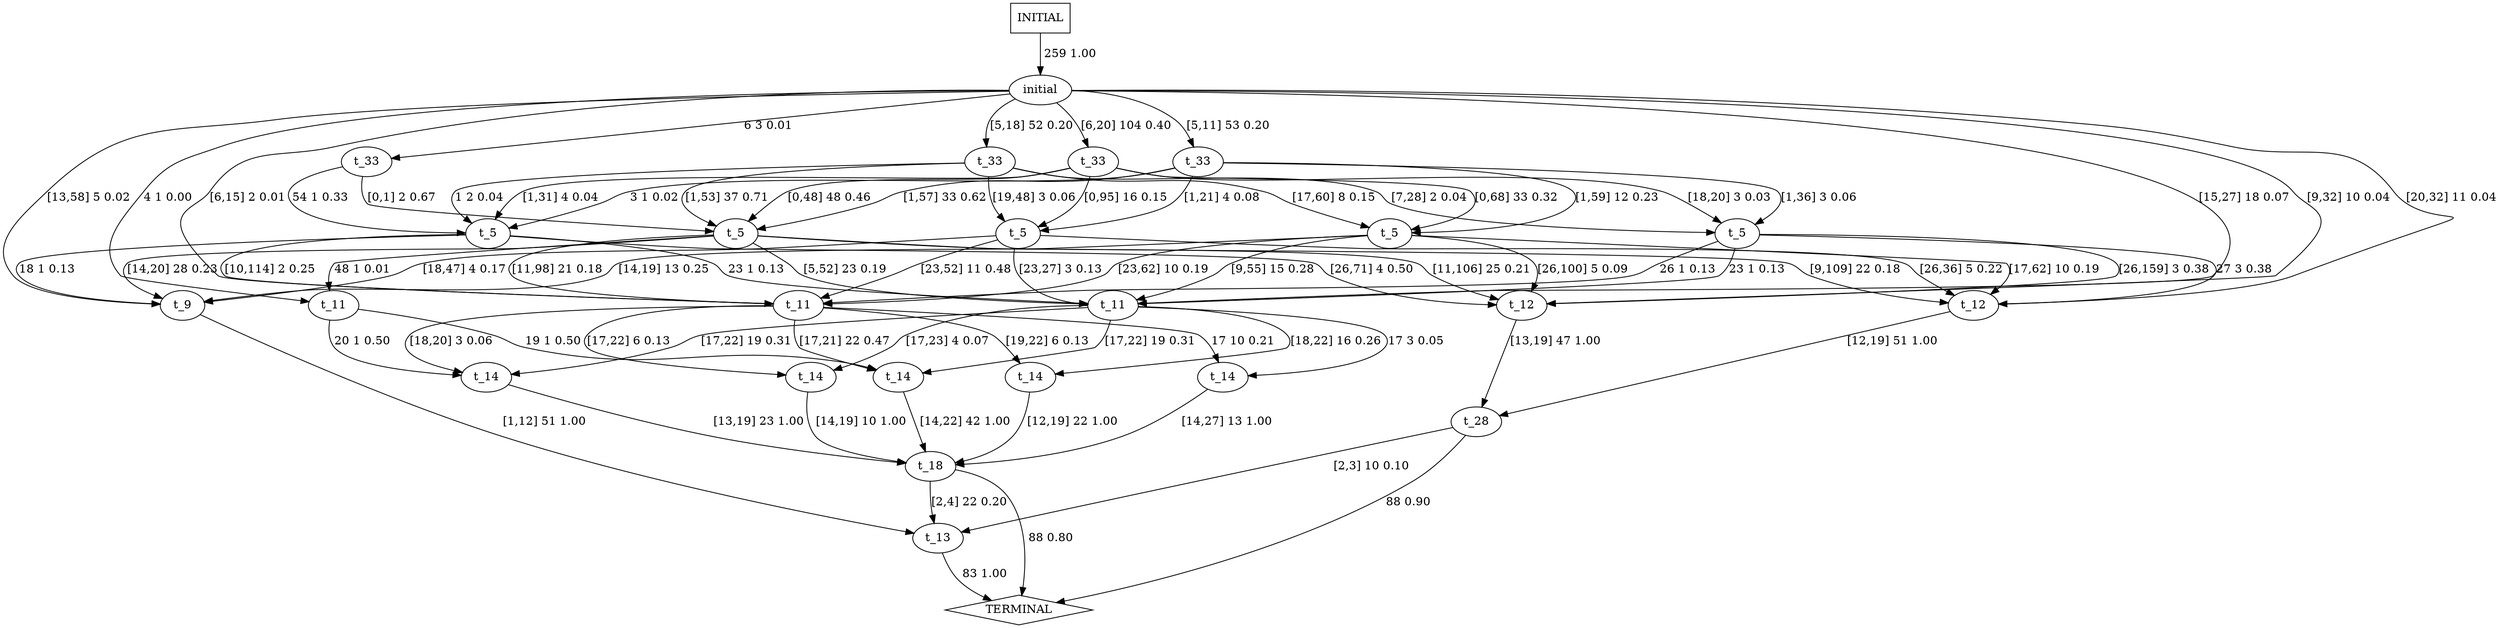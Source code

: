 digraph G {
  0 [label="initial"];
  1 [label="t_11"];
  2 [label="t_11"];
  3 [label="t_11"];
  4 [label="t_12"];
  5 [label="t_12"];
  6 [label="t_13"];
  7 [label="t_14"];
  8 [label="t_14"];
  9 [label="t_14"];
  10 [label="t_14"];
  11 [label="t_14"];
  12 [label="t_18"];
  13 [label="t_28"];
  14 [label="t_33"];
  15 [label="t_33"];
  16 [label="t_33"];
  17 [label="t_33"];
  18 [label="t_5"];
  19 [label="t_5"];
  20 [label="t_5"];
  21 [label="t_5"];
  22 [label="t_5"];
  23 [label="t_9"];
  24 [label="TERMINAL",shape=diamond];
  25 [label="INITIAL",shape=box];
0->1 [label="4 1 0.00"];
0->3 [label="[6,15] 2 0.01"];
0->2 [label="[15,27] 18 0.07"];
0->4 [label="[9,32] 10 0.04"];
0->5 [label="[20,32] 11 0.04"];
0->14 [label="6 3 0.01"];
0->16 [label="[5,18] 52 0.20"];
0->15 [label="[5,11] 53 0.20"];
0->17 [label="[6,20] 104 0.40"];
0->23 [label="[13,58] 5 0.02"];
1->11 [label="19 1 0.50"];
1->10 [label="20 1 0.50"];
2->8 [label="17 3 0.05"];
2->7 [label="[17,23] 4 0.07"];
2->9 [label="[18,22] 16 0.26"];
2->11 [label="[17,22] 19 0.31"];
2->10 [label="[17,22] 19 0.31"];
3->10 [label="[18,20] 3 0.06"];
3->7 [label="[17,22] 6 0.13"];
3->9 [label="[19,22] 6 0.13"];
3->8 [label="17 10 0.21"];
3->11 [label="[17,21] 22 0.47"];
4->13 [label="[13,19] 47 1.00"];
5->13 [label="[12,19] 51 1.00"];
6->24 [label=" 83 1.00"];
7->12 [label="[14,19] 10 1.00"];
8->12 [label="[14,27] 13 1.00"];
9->12 [label="[12,19] 22 1.00"];
10->12 [label="[13,19] 23 1.00"];
11->12 [label="[14,22] 42 1.00"];
12->6 [label="[2,4] 22 0.20"];
12->24 [label=" 88 0.80"];
13->6 [label="[2,3] 10 0.10"];
13->24 [label=" 88 0.90"];
14->18 [label="54 1 0.33"];
14->22 [label="[0,1] 2 0.67"];
15->18 [label="3 1 0.02"];
15->19 [label="[1,36] 3 0.06"];
15->20 [label="[1,21] 4 0.08"];
15->21 [label="[1,59] 12 0.23"];
15->22 [label="[1,57] 33 0.62"];
16->18 [label="1 2 0.04"];
16->19 [label="[7,28] 2 0.04"];
16->20 [label="[19,48] 3 0.06"];
16->21 [label="[17,60] 8 0.15"];
16->22 [label="[1,53] 37 0.71"];
17->19 [label="[18,20] 3 0.03"];
17->18 [label="[1,31] 4 0.04"];
17->20 [label="[0,95] 16 0.15"];
17->21 [label="[0,68] 33 0.32"];
17->22 [label="[0,48] 48 0.46"];
18->2 [label="23 1 0.13"];
18->3 [label="[10,114] 2 0.25"];
18->4 [label="[26,71] 4 0.50"];
18->23 [label="18 1 0.13"];
19->2 [label="23 1 0.13"];
19->3 [label="26 1 0.13"];
19->4 [label="[26,159] 3 0.38"];
19->5 [label="27 3 0.38"];
20->2 [label="[23,27] 3 0.13"];
20->3 [label="[23,52] 11 0.48"];
20->5 [label="[26,36] 5 0.22"];
20->23 [label="[18,47] 4 0.17"];
21->3 [label="[23,62] 10 0.19"];
21->2 [label="[9,55] 15 0.28"];
21->4 [label="[26,100] 5 0.09"];
21->5 [label="[17,62] 10 0.19"];
21->23 [label="[14,19] 13 0.25"];
22->1 [label="48 1 0.01"];
22->3 [label="[11,98] 21 0.18"];
22->2 [label="[5,52] 23 0.19"];
22->5 [label="[9,109] 22 0.18"];
22->4 [label="[11,106] 25 0.21"];
22->23 [label="[14,20] 28 0.23"];
23->6 [label="[1,12] 51 1.00"];
25->0 [label=" 259 1.00"];
}
